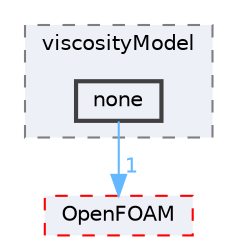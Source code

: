 digraph "src/phaseSystemModels/reactingEuler/twoPhaseCompressibleTurbulenceModels/kineticTheoryModels/viscosityModel/none"
{
 // LATEX_PDF_SIZE
  bgcolor="transparent";
  edge [fontname=Helvetica,fontsize=10,labelfontname=Helvetica,labelfontsize=10];
  node [fontname=Helvetica,fontsize=10,shape=box,height=0.2,width=0.4];
  compound=true
  subgraph clusterdir_b4201823adcde8d5e41e96ed791c0a0b {
    graph [ bgcolor="#edf0f7", pencolor="grey50", label="viscosityModel", fontname=Helvetica,fontsize=10 style="filled,dashed", URL="dir_b4201823adcde8d5e41e96ed791c0a0b.html",tooltip=""]
  dir_32bda7b5fce43f10593b7994080e2ad3 [label="none", fillcolor="#edf0f7", color="grey25", style="filled,bold", URL="dir_32bda7b5fce43f10593b7994080e2ad3.html",tooltip=""];
  }
  dir_c5473ff19b20e6ec4dfe5c310b3778a8 [label="OpenFOAM", fillcolor="#edf0f7", color="red", style="filled,dashed", URL="dir_c5473ff19b20e6ec4dfe5c310b3778a8.html",tooltip=""];
  dir_32bda7b5fce43f10593b7994080e2ad3->dir_c5473ff19b20e6ec4dfe5c310b3778a8 [headlabel="1", labeldistance=1.5 headhref="dir_002565_002695.html" href="dir_002565_002695.html" color="steelblue1" fontcolor="steelblue1"];
}
